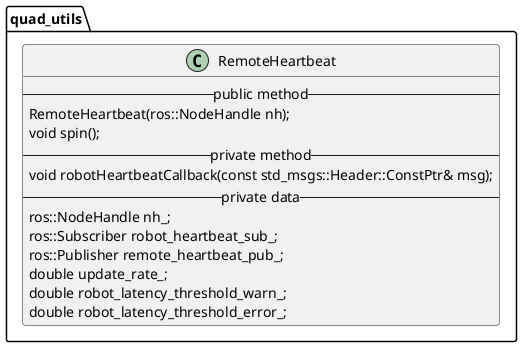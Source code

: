 @startuml
namespace quad_utils{
class RemoteHeartbeat {
-- public method --
RemoteHeartbeat(ros::NodeHandle nh);
void spin();
-- private method --
void robotHeartbeatCallback(const std_msgs::Header::ConstPtr& msg);
-- private data --
ros::NodeHandle nh_;
ros::Subscriber robot_heartbeat_sub_;
ros::Publisher remote_heartbeat_pub_;
double update_rate_;
double robot_latency_threshold_warn_;
double robot_latency_threshold_error_;
}
}
@enduml